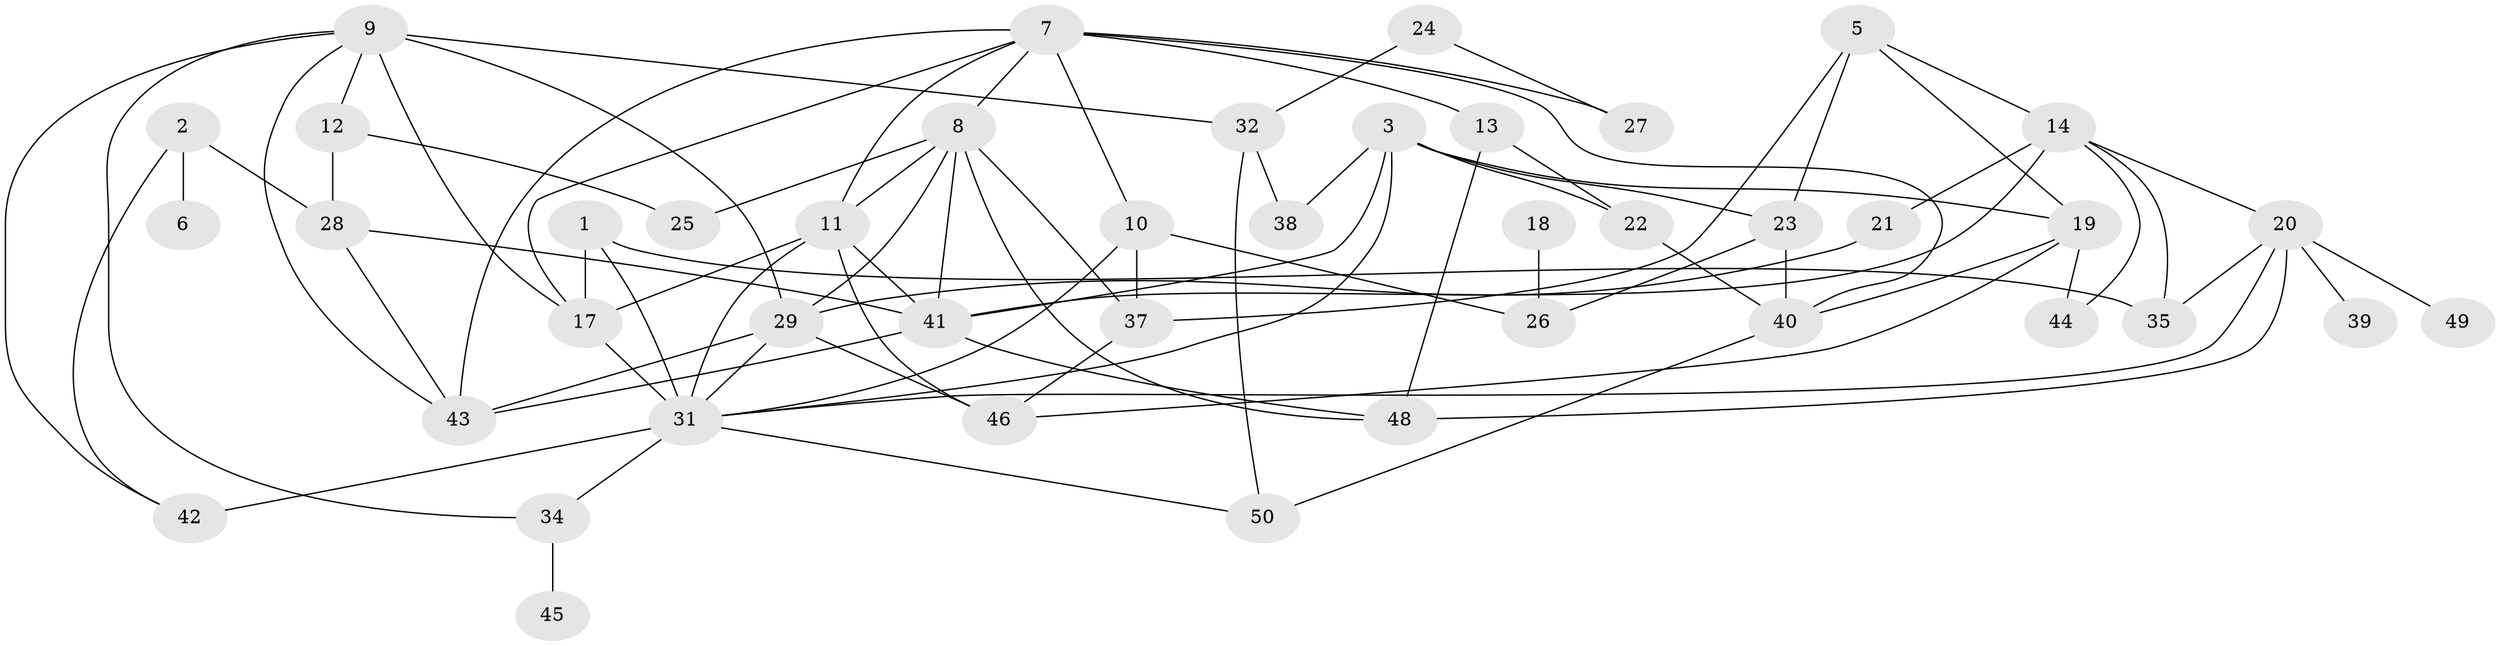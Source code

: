 // original degree distribution, {2: 0.26, 4: 0.18, 3: 0.25, 0: 0.06, 5: 0.06, 1: 0.13, 8: 0.01, 6: 0.03, 7: 0.02}
// Generated by graph-tools (version 1.1) at 2025/48/03/04/25 22:48:31]
// undirected, 43 vertices, 84 edges
graph export_dot {
  node [color=gray90,style=filled];
  1;
  2;
  3;
  5;
  6;
  7;
  8;
  9;
  10;
  11;
  12;
  13;
  14;
  17;
  18;
  19;
  20;
  21;
  22;
  23;
  24;
  25;
  26;
  27;
  28;
  29;
  31;
  32;
  34;
  35;
  37;
  38;
  39;
  40;
  41;
  42;
  43;
  44;
  45;
  46;
  48;
  49;
  50;
  1 -- 17 [weight=1.0];
  1 -- 31 [weight=1.0];
  1 -- 35 [weight=1.0];
  2 -- 6 [weight=1.0];
  2 -- 28 [weight=1.0];
  2 -- 42 [weight=1.0];
  3 -- 19 [weight=1.0];
  3 -- 22 [weight=1.0];
  3 -- 23 [weight=1.0];
  3 -- 31 [weight=1.0];
  3 -- 38 [weight=1.0];
  3 -- 41 [weight=1.0];
  5 -- 14 [weight=1.0];
  5 -- 19 [weight=1.0];
  5 -- 23 [weight=1.0];
  5 -- 37 [weight=1.0];
  7 -- 8 [weight=1.0];
  7 -- 10 [weight=1.0];
  7 -- 11 [weight=1.0];
  7 -- 13 [weight=1.0];
  7 -- 17 [weight=1.0];
  7 -- 27 [weight=1.0];
  7 -- 40 [weight=1.0];
  7 -- 43 [weight=1.0];
  8 -- 11 [weight=1.0];
  8 -- 25 [weight=1.0];
  8 -- 29 [weight=1.0];
  8 -- 37 [weight=1.0];
  8 -- 41 [weight=1.0];
  8 -- 48 [weight=1.0];
  9 -- 12 [weight=1.0];
  9 -- 17 [weight=1.0];
  9 -- 29 [weight=2.0];
  9 -- 32 [weight=1.0];
  9 -- 34 [weight=1.0];
  9 -- 42 [weight=1.0];
  9 -- 43 [weight=1.0];
  10 -- 26 [weight=1.0];
  10 -- 31 [weight=1.0];
  10 -- 37 [weight=1.0];
  11 -- 17 [weight=1.0];
  11 -- 31 [weight=1.0];
  11 -- 41 [weight=1.0];
  11 -- 46 [weight=2.0];
  12 -- 25 [weight=1.0];
  12 -- 28 [weight=1.0];
  13 -- 22 [weight=1.0];
  13 -- 48 [weight=1.0];
  14 -- 20 [weight=1.0];
  14 -- 21 [weight=1.0];
  14 -- 35 [weight=1.0];
  14 -- 41 [weight=1.0];
  14 -- 44 [weight=1.0];
  17 -- 31 [weight=2.0];
  18 -- 26 [weight=1.0];
  19 -- 40 [weight=1.0];
  19 -- 44 [weight=1.0];
  19 -- 46 [weight=2.0];
  20 -- 31 [weight=1.0];
  20 -- 35 [weight=1.0];
  20 -- 39 [weight=1.0];
  20 -- 48 [weight=1.0];
  20 -- 49 [weight=1.0];
  21 -- 29 [weight=1.0];
  22 -- 40 [weight=1.0];
  23 -- 26 [weight=1.0];
  23 -- 40 [weight=1.0];
  24 -- 27 [weight=1.0];
  24 -- 32 [weight=1.0];
  28 -- 41 [weight=1.0];
  28 -- 43 [weight=1.0];
  29 -- 31 [weight=1.0];
  29 -- 43 [weight=1.0];
  29 -- 46 [weight=1.0];
  31 -- 34 [weight=1.0];
  31 -- 42 [weight=2.0];
  31 -- 50 [weight=1.0];
  32 -- 38 [weight=1.0];
  32 -- 50 [weight=1.0];
  34 -- 45 [weight=1.0];
  37 -- 46 [weight=1.0];
  40 -- 50 [weight=1.0];
  41 -- 43 [weight=1.0];
  41 -- 48 [weight=1.0];
}
